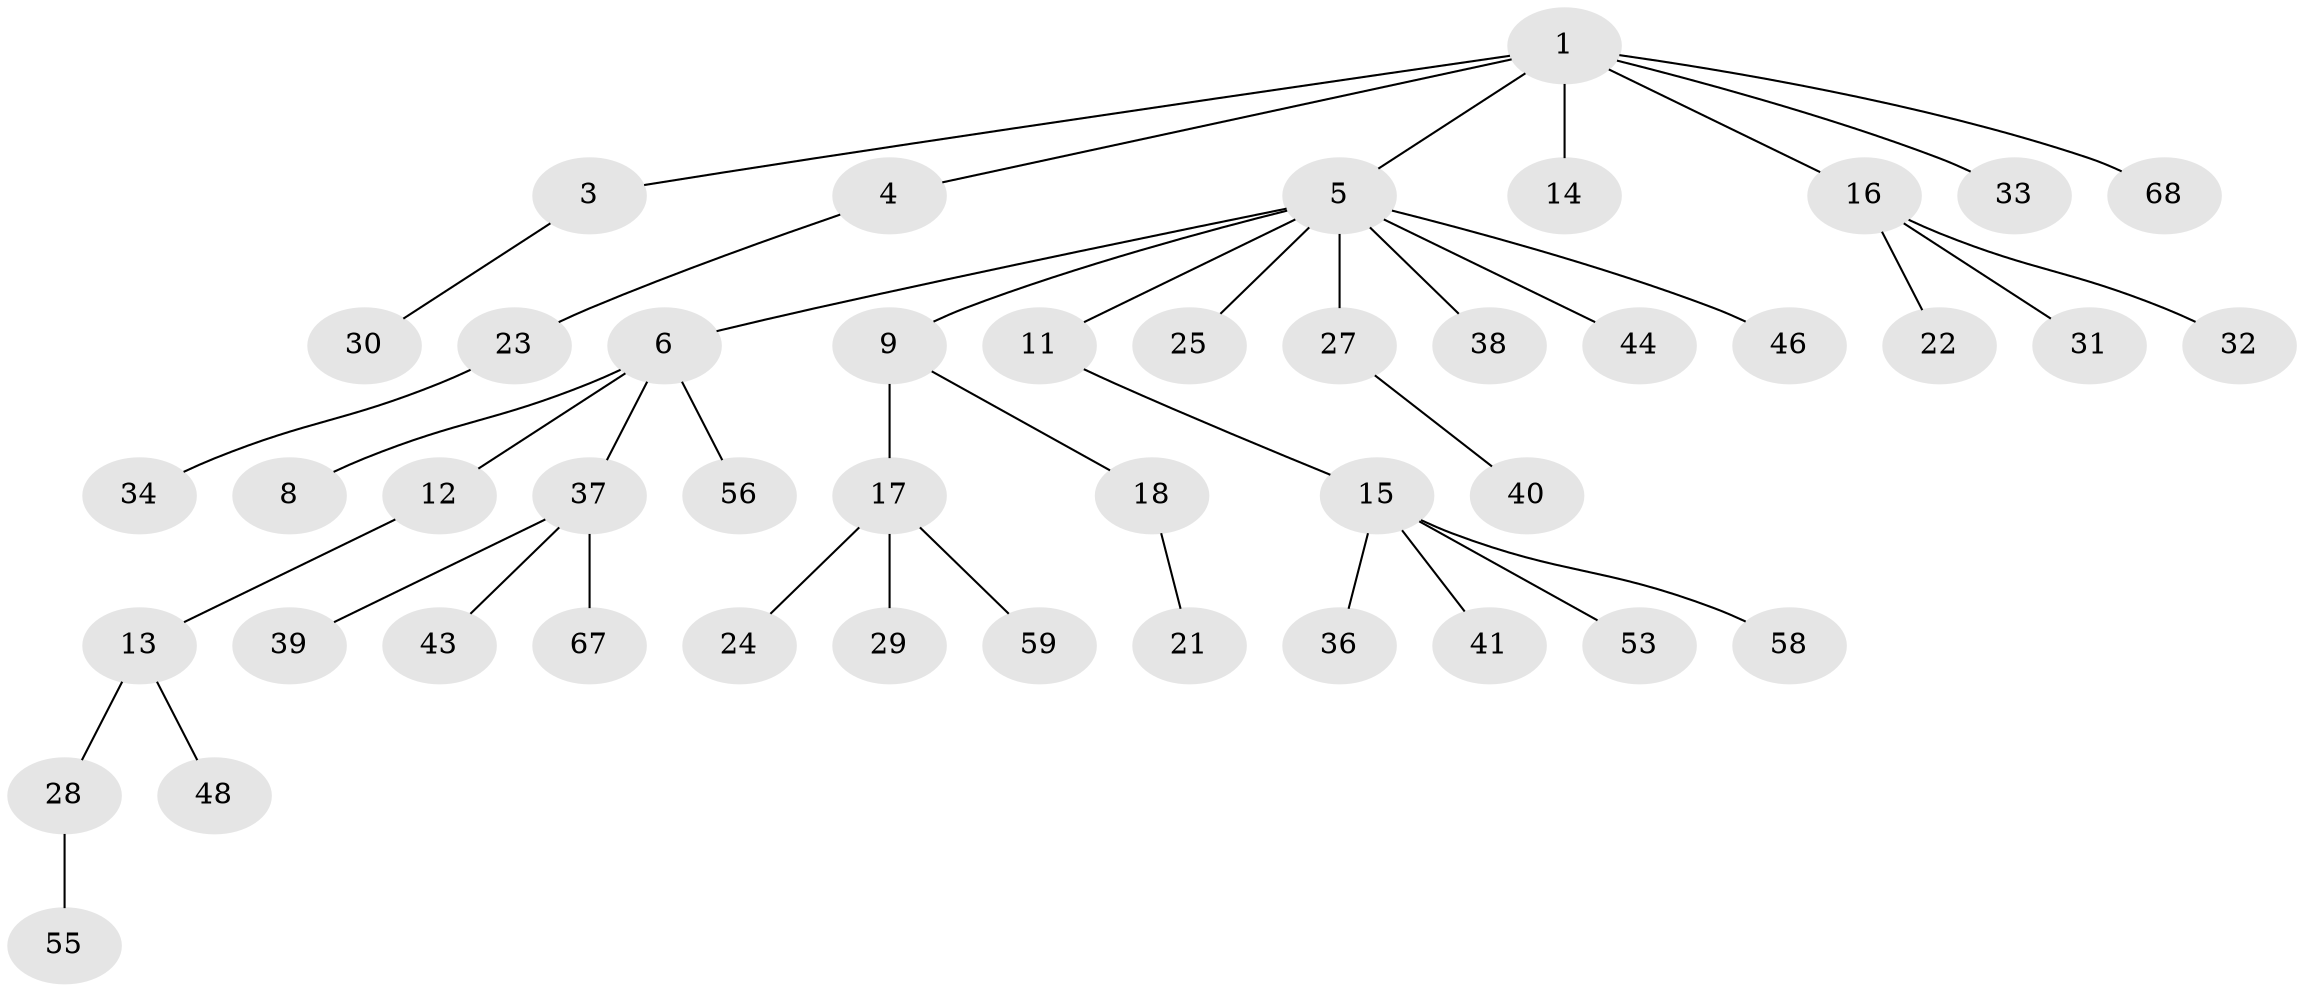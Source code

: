 // original degree distribution, {3: 0.11267605633802817, 6: 0.028169014084507043, 2: 0.23943661971830985, 9: 0.014084507042253521, 4: 0.028169014084507043, 5: 0.04225352112676056, 1: 0.5352112676056338}
// Generated by graph-tools (version 1.1) at 2025/11/02/27/25 16:11:27]
// undirected, 45 vertices, 44 edges
graph export_dot {
graph [start="1"]
  node [color=gray90,style=filled];
  1 [super="+2"];
  3 [super="+7"];
  4 [super="+19"];
  5 [super="+10"];
  6 [super="+62"];
  8 [super="+61"];
  9;
  11 [super="+26"];
  12;
  13 [super="+50"];
  14 [super="+65"];
  15 [super="+35"];
  16 [super="+20"];
  17 [super="+51"];
  18 [super="+49"];
  21;
  22;
  23 [super="+70"];
  24;
  25 [super="+69"];
  27 [super="+47"];
  28;
  29 [super="+45"];
  30;
  31;
  32;
  33 [super="+60"];
  34;
  36;
  37 [super="+42"];
  38 [super="+54"];
  39;
  40;
  41 [super="+52"];
  43 [super="+63"];
  44 [super="+57"];
  46 [super="+71"];
  48;
  53;
  55 [super="+64"];
  56;
  58 [super="+66"];
  59;
  67;
  68;
  1 -- 4;
  1 -- 68;
  1 -- 16;
  1 -- 33;
  1 -- 3;
  1 -- 5;
  1 -- 14;
  3 -- 30;
  4 -- 23;
  5 -- 6;
  5 -- 9;
  5 -- 11;
  5 -- 25;
  5 -- 27;
  5 -- 44;
  5 -- 46;
  5 -- 38;
  6 -- 8;
  6 -- 12;
  6 -- 37;
  6 -- 56;
  9 -- 17;
  9 -- 18;
  11 -- 15;
  12 -- 13;
  13 -- 28;
  13 -- 48;
  15 -- 53;
  15 -- 58;
  15 -- 41;
  15 -- 36;
  16 -- 22;
  16 -- 31;
  16 -- 32;
  17 -- 24;
  17 -- 29;
  17 -- 59;
  18 -- 21;
  23 -- 34;
  27 -- 40;
  28 -- 55;
  37 -- 39;
  37 -- 43;
  37 -- 67;
}
